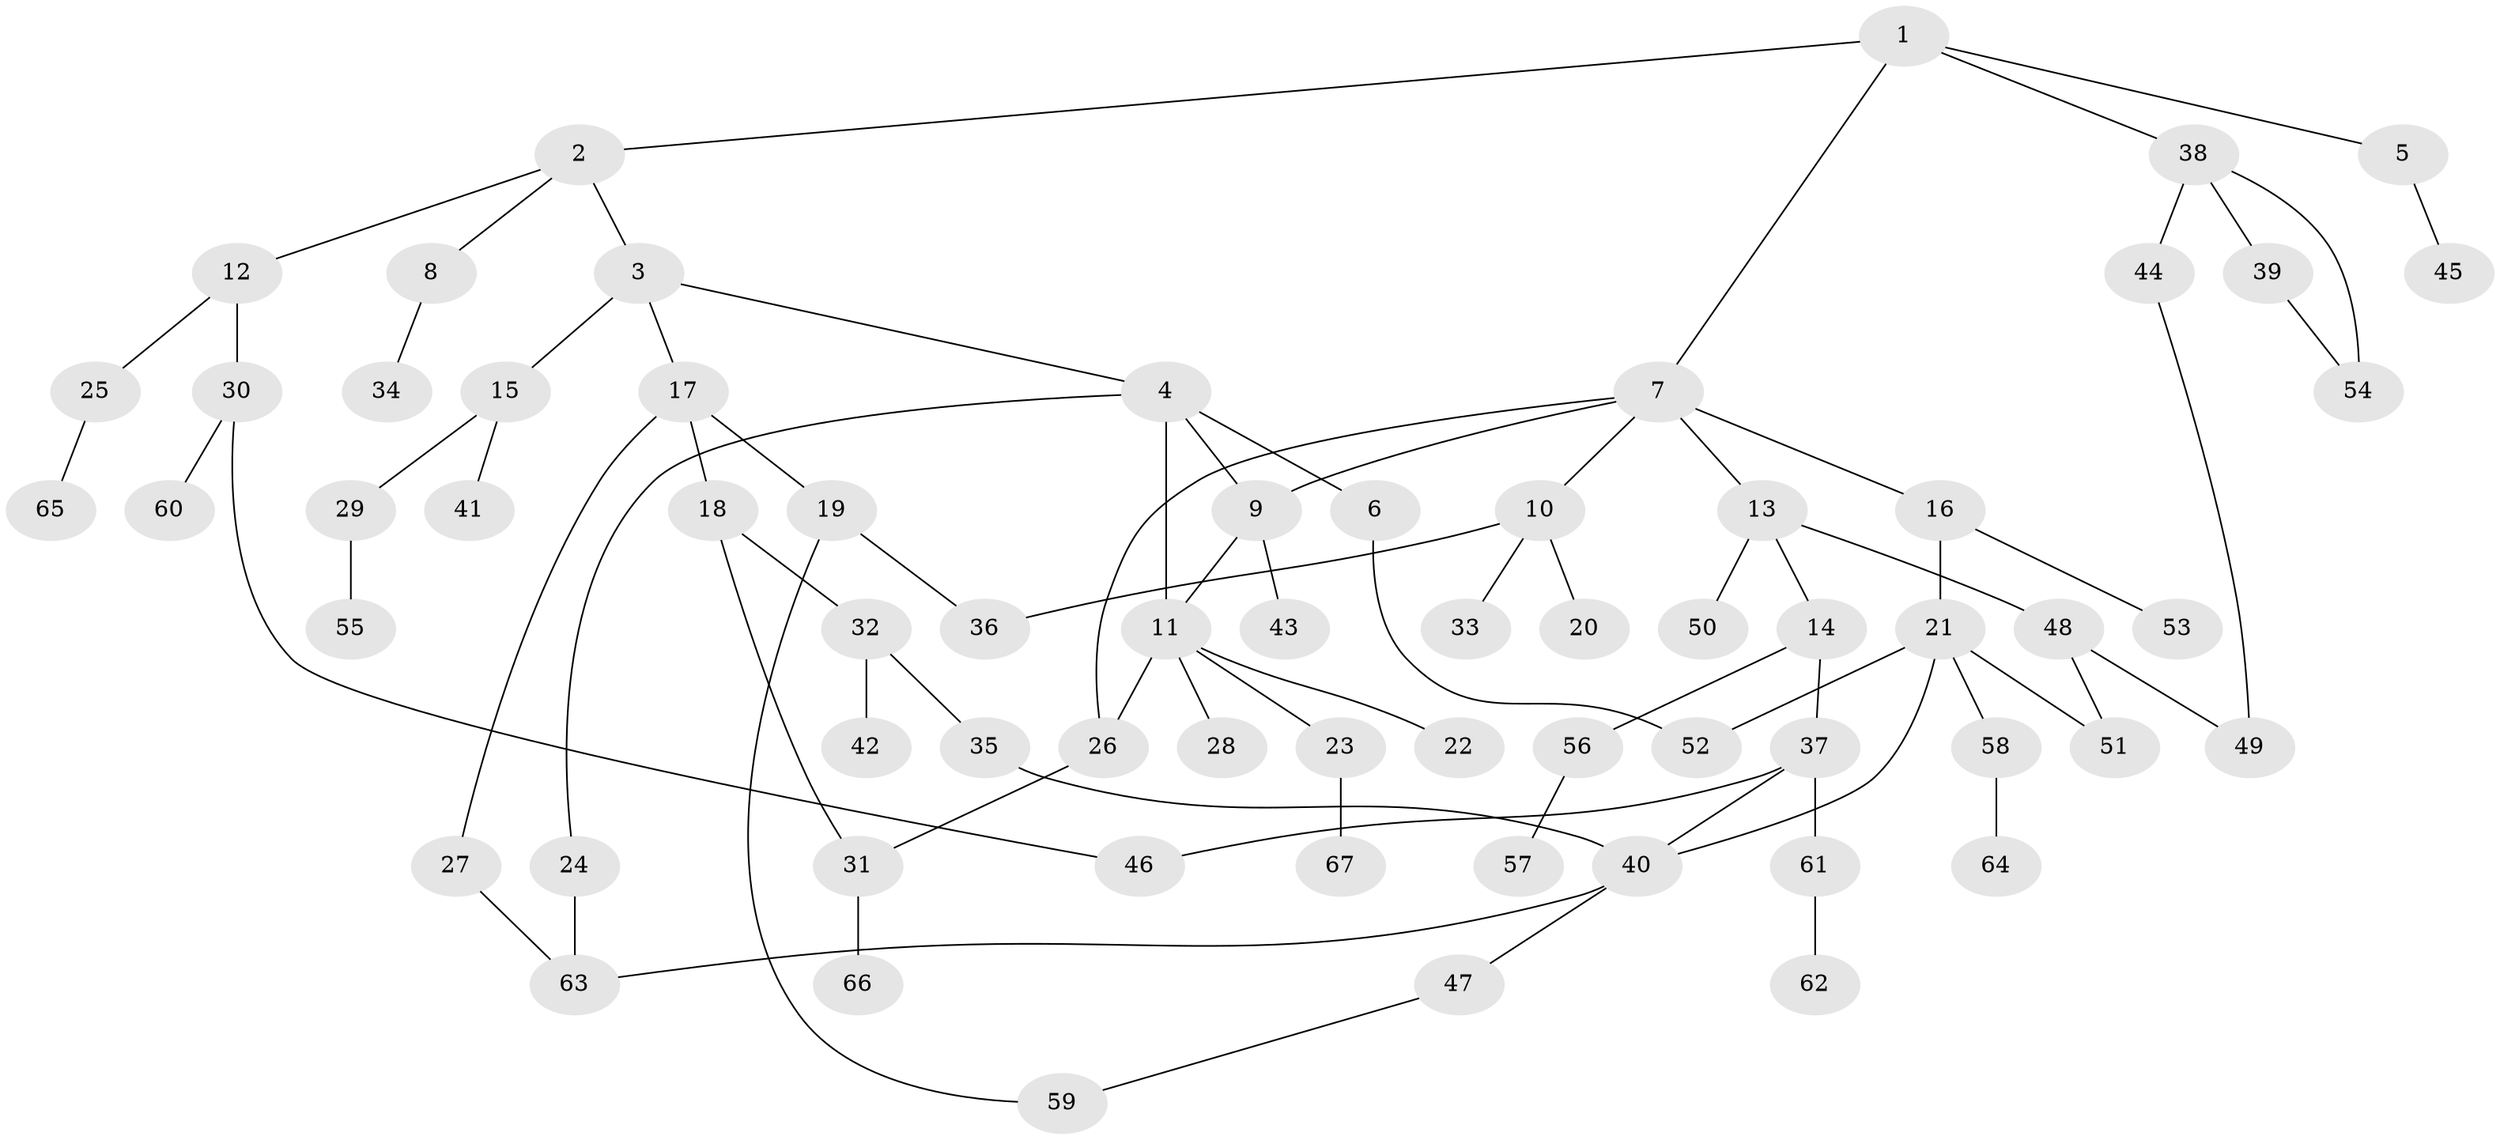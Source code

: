 // coarse degree distribution, {5: 0.09523809523809523, 4: 0.07142857142857142, 6: 0.023809523809523808, 1: 0.38095238095238093, 2: 0.21428571428571427, 8: 0.023809523809523808, 7: 0.023809523809523808, 3: 0.16666666666666666}
// Generated by graph-tools (version 1.1) at 2025/23/03/03/25 07:23:31]
// undirected, 67 vertices, 81 edges
graph export_dot {
graph [start="1"]
  node [color=gray90,style=filled];
  1;
  2;
  3;
  4;
  5;
  6;
  7;
  8;
  9;
  10;
  11;
  12;
  13;
  14;
  15;
  16;
  17;
  18;
  19;
  20;
  21;
  22;
  23;
  24;
  25;
  26;
  27;
  28;
  29;
  30;
  31;
  32;
  33;
  34;
  35;
  36;
  37;
  38;
  39;
  40;
  41;
  42;
  43;
  44;
  45;
  46;
  47;
  48;
  49;
  50;
  51;
  52;
  53;
  54;
  55;
  56;
  57;
  58;
  59;
  60;
  61;
  62;
  63;
  64;
  65;
  66;
  67;
  1 -- 2;
  1 -- 5;
  1 -- 7;
  1 -- 38;
  2 -- 3;
  2 -- 8;
  2 -- 12;
  3 -- 4;
  3 -- 15;
  3 -- 17;
  4 -- 6;
  4 -- 24;
  4 -- 11;
  4 -- 9;
  5 -- 45;
  6 -- 52;
  7 -- 9;
  7 -- 10;
  7 -- 13;
  7 -- 16;
  7 -- 26;
  8 -- 34;
  9 -- 11;
  9 -- 43;
  10 -- 20;
  10 -- 33;
  10 -- 36;
  11 -- 22;
  11 -- 23;
  11 -- 26;
  11 -- 28;
  12 -- 25;
  12 -- 30;
  13 -- 14;
  13 -- 48;
  13 -- 50;
  14 -- 37;
  14 -- 56;
  15 -- 29;
  15 -- 41;
  16 -- 21;
  16 -- 53;
  17 -- 18;
  17 -- 19;
  17 -- 27;
  18 -- 31;
  18 -- 32;
  19 -- 36;
  19 -- 59;
  21 -- 40;
  21 -- 58;
  21 -- 51;
  21 -- 52;
  23 -- 67;
  24 -- 63;
  25 -- 65;
  26 -- 31;
  27 -- 63;
  29 -- 55;
  30 -- 46;
  30 -- 60;
  31 -- 66;
  32 -- 35;
  32 -- 42;
  35 -- 40;
  37 -- 61;
  37 -- 46;
  37 -- 40;
  38 -- 39;
  38 -- 44;
  38 -- 54;
  39 -- 54;
  40 -- 47;
  40 -- 63;
  44 -- 49;
  47 -- 59;
  48 -- 49;
  48 -- 51;
  56 -- 57;
  58 -- 64;
  61 -- 62;
}
